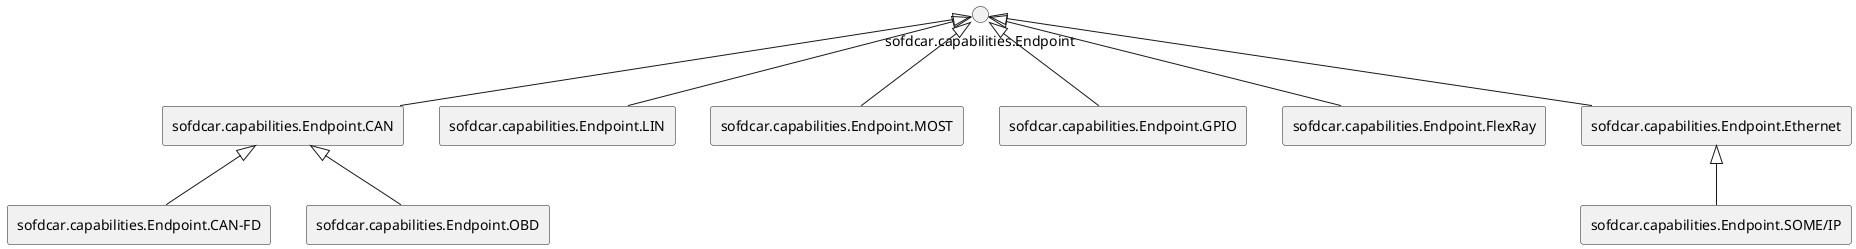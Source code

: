 @startuml
skinparam componentStyle rectangle


rectangle "sofdcar.capabilities.Endpoint.CAN"

rectangle "sofdcar.capabilities.Endpoint.CAN-FD"

rectangle "sofdcar.capabilities.Endpoint.LIN"

rectangle "sofdcar.capabilities.Endpoint.MOST"

rectangle "sofdcar.capabilities.Endpoint.GPIO"

rectangle "sofdcar.capabilities.Endpoint.FlexRay"

rectangle "sofdcar.capabilities.Endpoint.Ethernet"

rectangle "sofdcar.capabilities.Endpoint.OBD"

rectangle "sofdcar.capabilities.Endpoint.SOME/IP"


"sofdcar.capabilities.Endpoint" <|-- "sofdcar.capabilities.Endpoint.CAN"

"sofdcar.capabilities.Endpoint.CAN" <|-- "sofdcar.capabilities.Endpoint.CAN-FD"

"sofdcar.capabilities.Endpoint" <|-- "sofdcar.capabilities.Endpoint.LIN"

"sofdcar.capabilities.Endpoint" <|-- "sofdcar.capabilities.Endpoint.MOST"

"sofdcar.capabilities.Endpoint" <|-- "sofdcar.capabilities.Endpoint.GPIO"

"sofdcar.capabilities.Endpoint" <|-- "sofdcar.capabilities.Endpoint.FlexRay"

"sofdcar.capabilities.Endpoint" <|-- "sofdcar.capabilities.Endpoint.Ethernet"

"sofdcar.capabilities.Endpoint.CAN" <|-- "sofdcar.capabilities.Endpoint.OBD"

"sofdcar.capabilities.Endpoint.Ethernet" <|-- "sofdcar.capabilities.Endpoint.SOME/IP"

@enduml